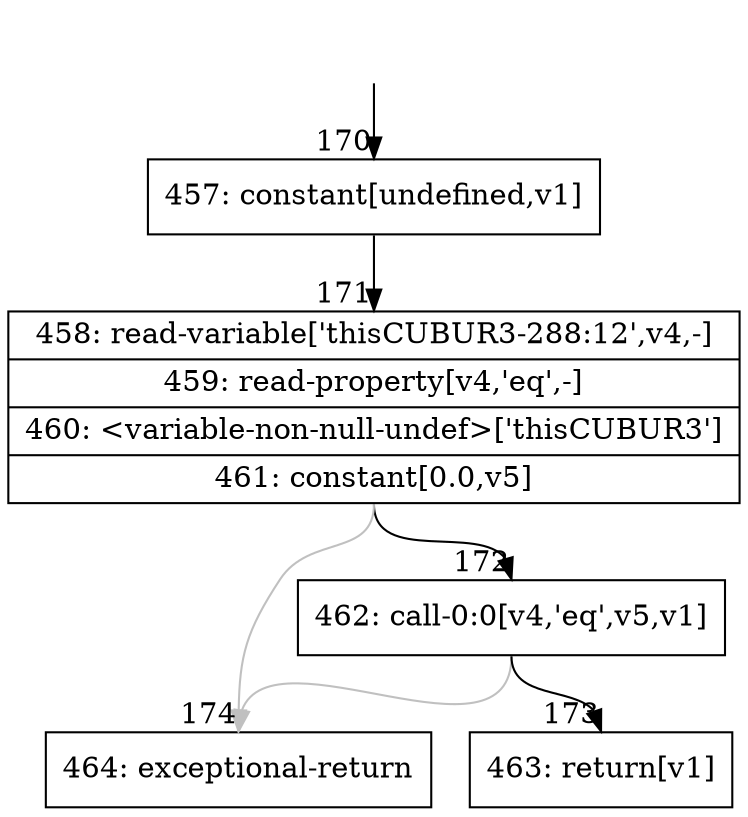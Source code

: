 digraph {
rankdir="TD"
BB_entry14[shape=none,label=""];
BB_entry14 -> BB170 [tailport=s, headport=n, headlabel="    170"]
BB170 [shape=record label="{457: constant[undefined,v1]}" ] 
BB170 -> BB171 [tailport=s, headport=n, headlabel="      171"]
BB171 [shape=record label="{458: read-variable['thisCUBUR3-288:12',v4,-]|459: read-property[v4,'eq',-]|460: \<variable-non-null-undef\>['thisCUBUR3']|461: constant[0.0,v5]}" ] 
BB171 -> BB172 [tailport=s, headport=n, headlabel="      172"]
BB171 -> BB174 [tailport=s, headport=n, color=gray, headlabel="      174"]
BB172 [shape=record label="{462: call-0:0[v4,'eq',v5,v1]}" ] 
BB172 -> BB173 [tailport=s, headport=n, headlabel="      173"]
BB172 -> BB174 [tailport=s, headport=n, color=gray]
BB173 [shape=record label="{463: return[v1]}" ] 
BB174 [shape=record label="{464: exceptional-return}" ] 
}
